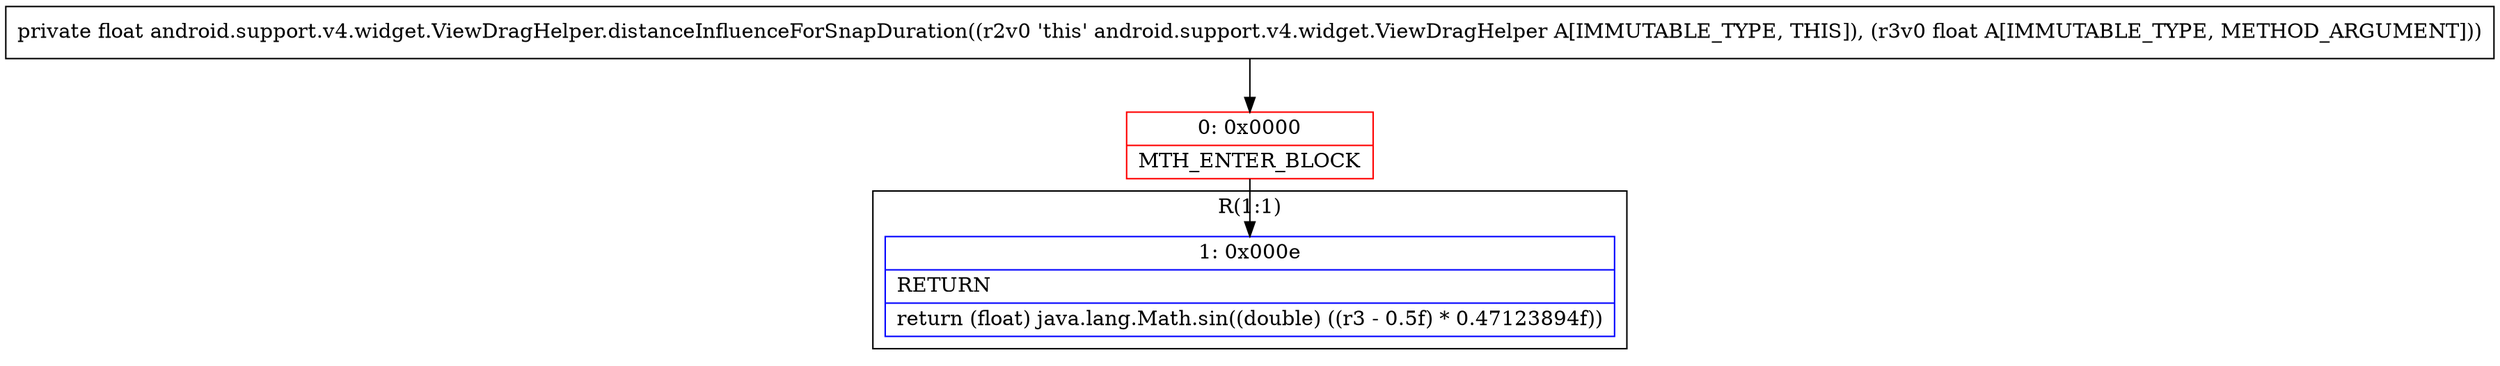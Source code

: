digraph "CFG forandroid.support.v4.widget.ViewDragHelper.distanceInfluenceForSnapDuration(F)F" {
subgraph cluster_Region_1513256684 {
label = "R(1:1)";
node [shape=record,color=blue];
Node_1 [shape=record,label="{1\:\ 0x000e|RETURN\l|return (float) java.lang.Math.sin((double) ((r3 \- 0.5f) * 0.47123894f))\l}"];
}
Node_0 [shape=record,color=red,label="{0\:\ 0x0000|MTH_ENTER_BLOCK\l}"];
MethodNode[shape=record,label="{private float android.support.v4.widget.ViewDragHelper.distanceInfluenceForSnapDuration((r2v0 'this' android.support.v4.widget.ViewDragHelper A[IMMUTABLE_TYPE, THIS]), (r3v0 float A[IMMUTABLE_TYPE, METHOD_ARGUMENT])) }"];
MethodNode -> Node_0;
Node_0 -> Node_1;
}

